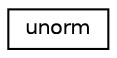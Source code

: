 digraph "Graphical Class Hierarchy"
{
  edge [fontname="Helvetica",fontsize="10",labelfontname="Helvetica",labelfontsize="10"];
  node [fontname="Helvetica",fontsize="10",shape=record];
  rankdir="LR";
  Node1 [label="unorm",height=0.2,width=0.4,color="black", fillcolor="white", style="filled",URL="$classunorm.html"];
}
